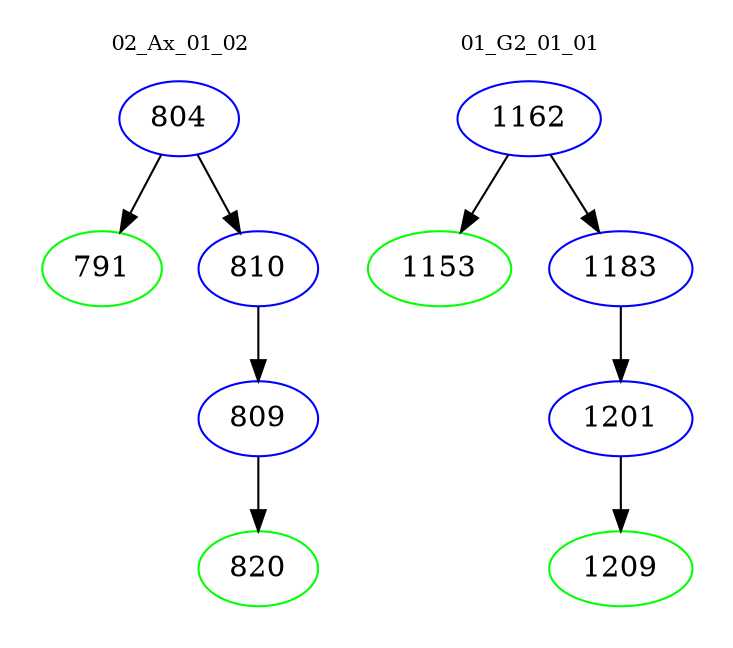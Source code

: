 digraph{
subgraph cluster_0 {
color = white
label = "02_Ax_01_02";
fontsize=10;
T0_804 [label="804", color="blue"]
T0_804 -> T0_791 [color="black"]
T0_791 [label="791", color="green"]
T0_804 -> T0_810 [color="black"]
T0_810 [label="810", color="blue"]
T0_810 -> T0_809 [color="black"]
T0_809 [label="809", color="blue"]
T0_809 -> T0_820 [color="black"]
T0_820 [label="820", color="green"]
}
subgraph cluster_1 {
color = white
label = "01_G2_01_01";
fontsize=10;
T1_1162 [label="1162", color="blue"]
T1_1162 -> T1_1153 [color="black"]
T1_1153 [label="1153", color="green"]
T1_1162 -> T1_1183 [color="black"]
T1_1183 [label="1183", color="blue"]
T1_1183 -> T1_1201 [color="black"]
T1_1201 [label="1201", color="blue"]
T1_1201 -> T1_1209 [color="black"]
T1_1209 [label="1209", color="green"]
}
}
